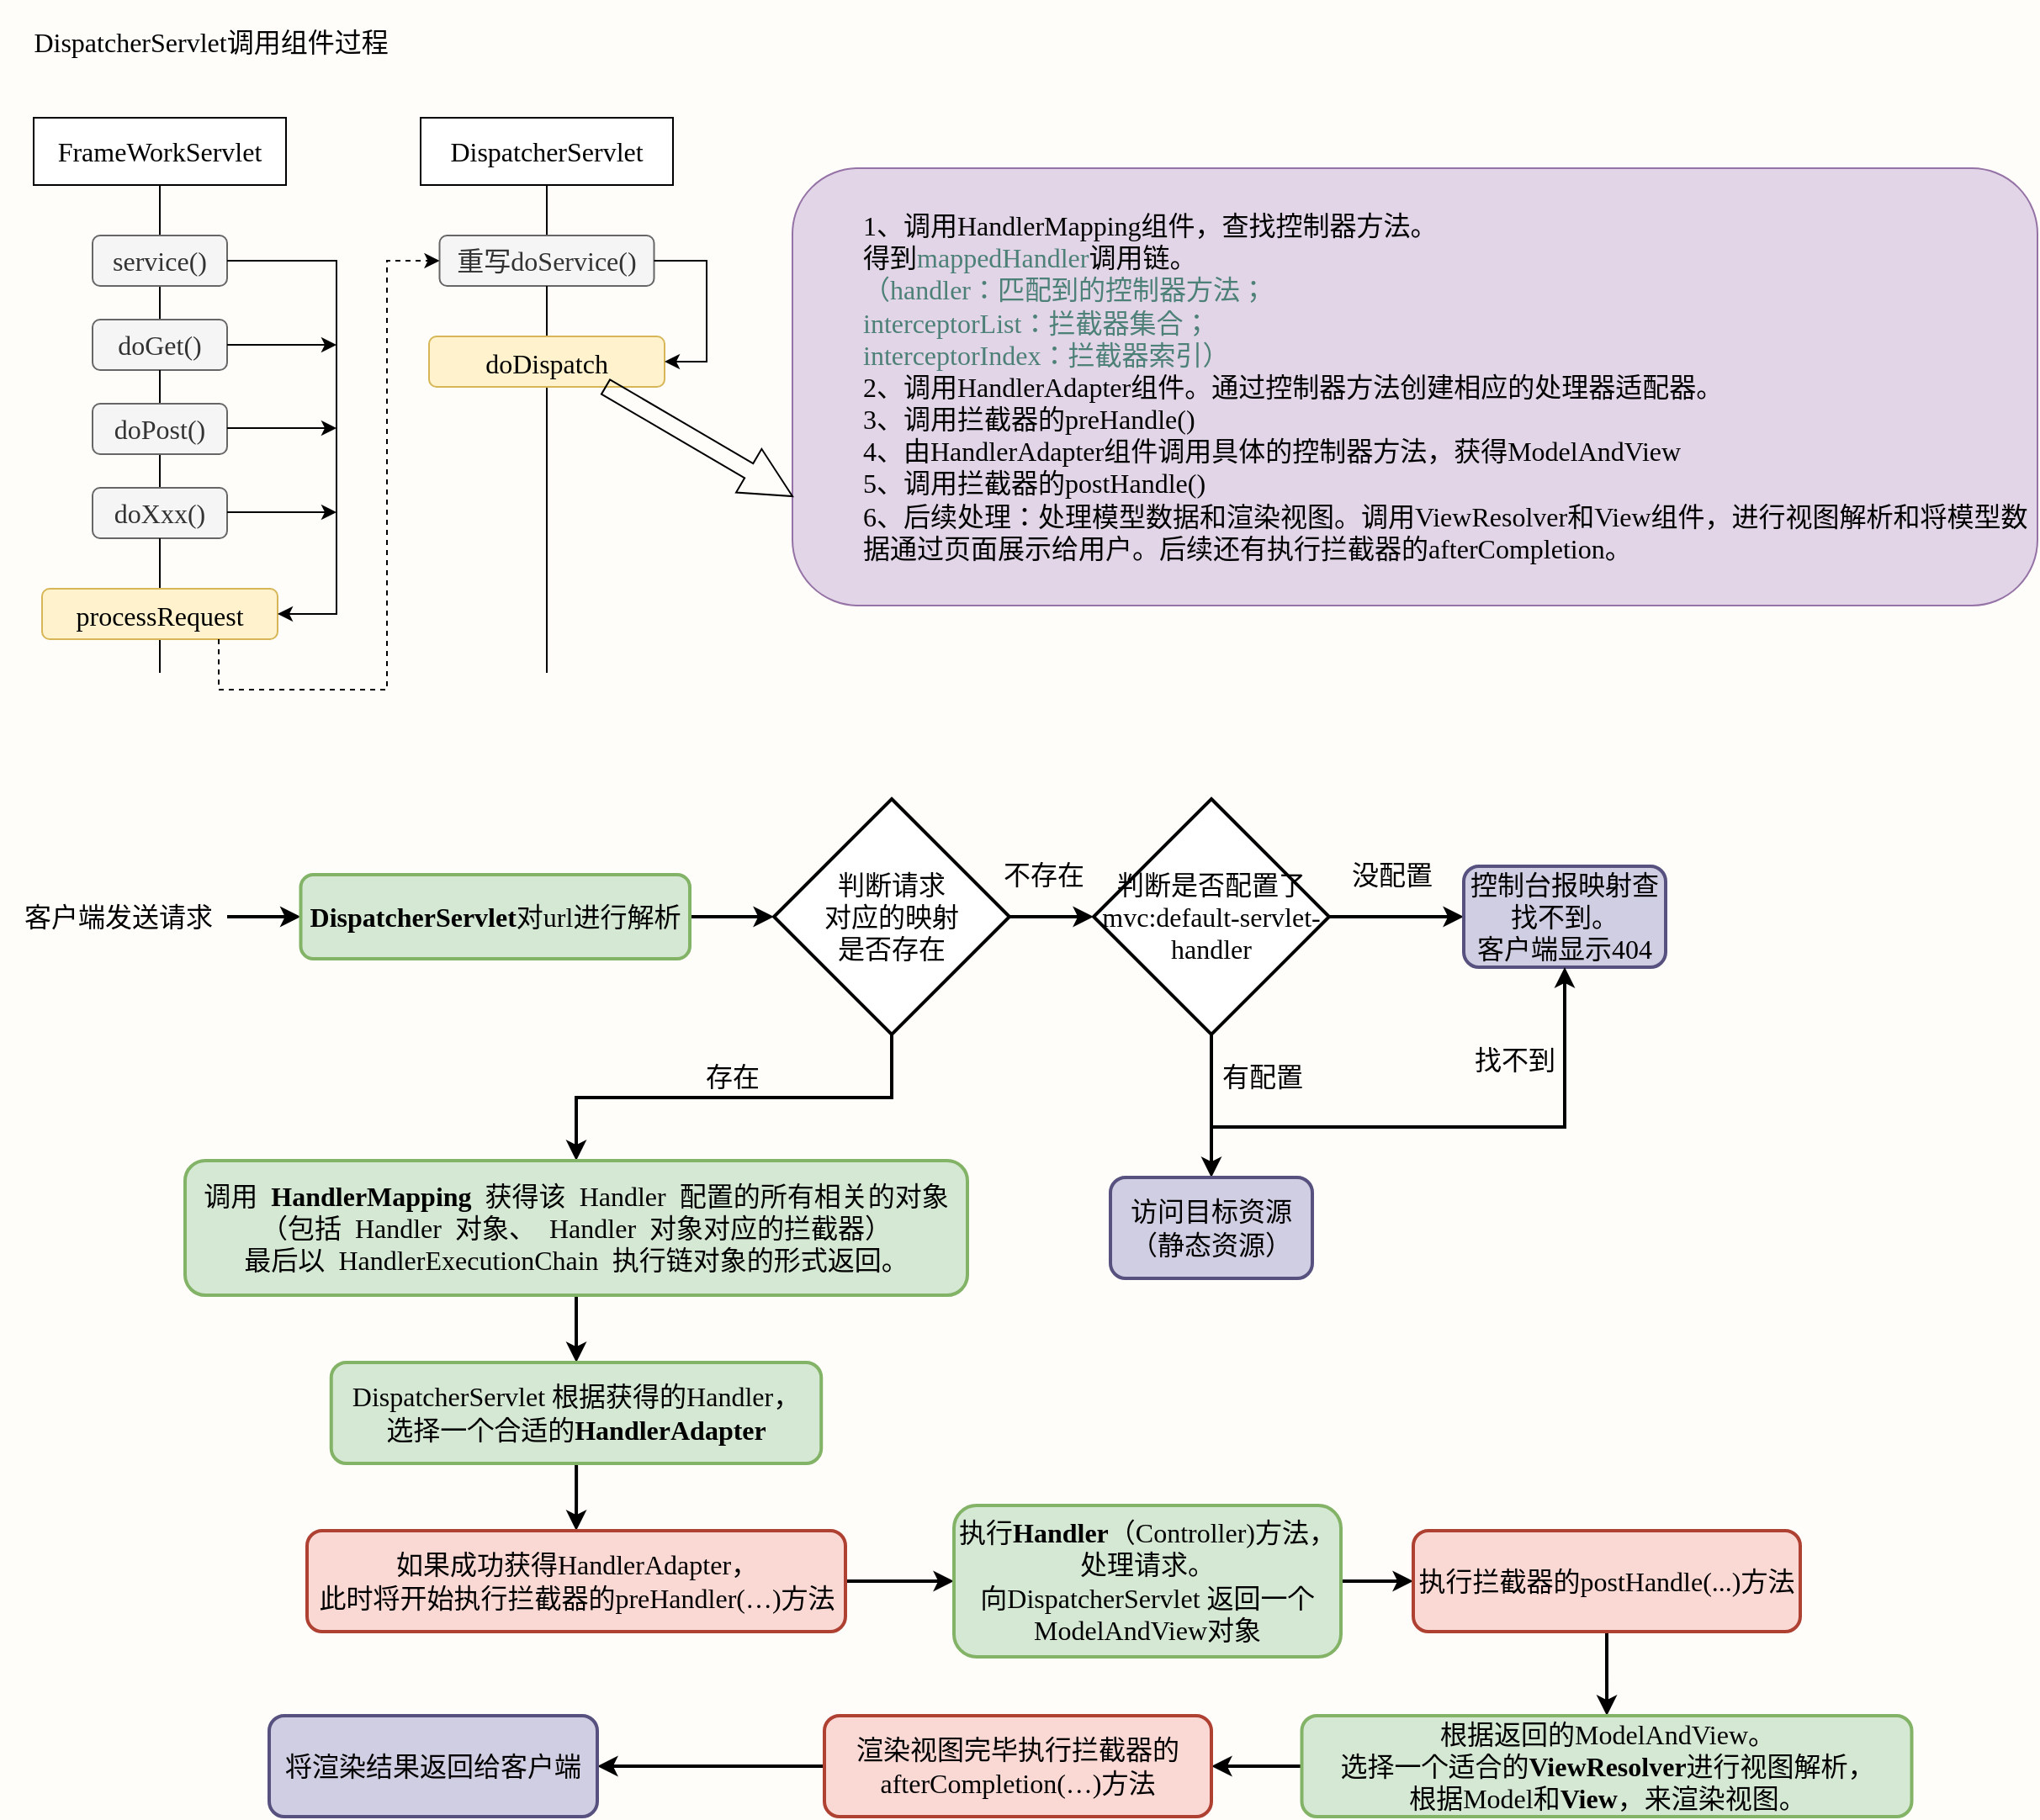 <mxfile version="15.6.8" type="github">
  <diagram id="KfAR4TID4Bc1_DBofIgW" name="第 1 页">
    <mxGraphModel dx="1422" dy="761" grid="1" gridSize="10" guides="1" tooltips="1" connect="1" arrows="1" fold="1" page="1" pageScale="1" pageWidth="827" pageHeight="1169" background="#FFFDFA" math="0" shadow="0">
      <root>
        <mxCell id="0" />
        <mxCell id="1" parent="0" />
        <mxCell id="44p9dVUpJdmk08ztDr2i-1" value="&lt;p&gt;&lt;font face=&quot;Comic Sans MS&quot; style=&quot;font-size: 16px&quot;&gt;DispatcherServlet调用组件过程&lt;/font&gt;&lt;/p&gt;" style="text;html=1;align=center;verticalAlign=middle;resizable=0;points=[];autosize=1;strokeColor=none;fillColor=none;" vertex="1" parent="1">
          <mxGeometry x="30" y="40" width="250" height="50" as="geometry" />
        </mxCell>
        <mxCell id="44p9dVUpJdmk08ztDr2i-2" value="FrameWorkServlet" style="rounded=0;whiteSpace=wrap;html=1;fontFamily=Comic Sans MS;fontSize=16;" vertex="1" parent="1">
          <mxGeometry x="50" y="110" width="150" height="40" as="geometry" />
        </mxCell>
        <mxCell id="44p9dVUpJdmk08ztDr2i-3" value="DispatcherServlet" style="rounded=0;whiteSpace=wrap;html=1;fontFamily=Comic Sans MS;fontSize=16;" vertex="1" parent="1">
          <mxGeometry x="280" y="110" width="150" height="40" as="geometry" />
        </mxCell>
        <mxCell id="44p9dVUpJdmk08ztDr2i-4" value="" style="endArrow=none;html=1;rounded=0;fontFamily=Comic Sans MS;fontSize=16;entryX=0.5;entryY=1;entryDx=0;entryDy=0;startArrow=none;" edge="1" parent="1" source="44p9dVUpJdmk08ztDr2i-7" target="44p9dVUpJdmk08ztDr2i-2">
          <mxGeometry width="50" height="50" relative="1" as="geometry">
            <mxPoint x="125" y="360" as="sourcePoint" />
            <mxPoint x="440" y="340" as="targetPoint" />
          </mxGeometry>
        </mxCell>
        <mxCell id="44p9dVUpJdmk08ztDr2i-6" value="service()" style="rounded=1;whiteSpace=wrap;html=1;fontFamily=Comic Sans MS;fontSize=16;fillColor=#f5f5f5;fontColor=#333333;strokeColor=#666666;" vertex="1" parent="1">
          <mxGeometry x="85" y="180" width="80" height="30" as="geometry" />
        </mxCell>
        <mxCell id="44p9dVUpJdmk08ztDr2i-7" value="doGet()" style="rounded=1;whiteSpace=wrap;html=1;fontFamily=Comic Sans MS;fontSize=16;fillColor=#f5f5f5;fontColor=#333333;strokeColor=#666666;" vertex="1" parent="1">
          <mxGeometry x="85" y="230" width="80" height="30" as="geometry" />
        </mxCell>
        <mxCell id="44p9dVUpJdmk08ztDr2i-8" value="" style="endArrow=none;html=1;rounded=0;fontFamily=Comic Sans MS;fontSize=16;entryX=0.5;entryY=1;entryDx=0;entryDy=0;startArrow=none;" edge="1" parent="1" source="44p9dVUpJdmk08ztDr2i-10" target="44p9dVUpJdmk08ztDr2i-7">
          <mxGeometry width="50" height="50" relative="1" as="geometry">
            <mxPoint x="125" y="440" as="sourcePoint" />
            <mxPoint x="125" y="150" as="targetPoint" />
          </mxGeometry>
        </mxCell>
        <mxCell id="44p9dVUpJdmk08ztDr2i-9" value="doPost()" style="rounded=1;whiteSpace=wrap;html=1;fontFamily=Comic Sans MS;fontSize=16;fillColor=#f5f5f5;fontColor=#333333;strokeColor=#666666;" vertex="1" parent="1">
          <mxGeometry x="85" y="280" width="80" height="30" as="geometry" />
        </mxCell>
        <mxCell id="44p9dVUpJdmk08ztDr2i-10" value="doXxx()" style="rounded=1;whiteSpace=wrap;html=1;fontFamily=Comic Sans MS;fontSize=16;fillColor=#f5f5f5;fontColor=#333333;strokeColor=#666666;" vertex="1" parent="1">
          <mxGeometry x="85" y="330" width="80" height="30" as="geometry" />
        </mxCell>
        <mxCell id="44p9dVUpJdmk08ztDr2i-11" value="" style="endArrow=none;html=1;rounded=0;fontFamily=Comic Sans MS;fontSize=16;entryX=0.5;entryY=1;entryDx=0;entryDy=0;" edge="1" parent="1" target="44p9dVUpJdmk08ztDr2i-10">
          <mxGeometry width="50" height="50" relative="1" as="geometry">
            <mxPoint x="125" y="440" as="sourcePoint" />
            <mxPoint x="125" y="270" as="targetPoint" />
          </mxGeometry>
        </mxCell>
        <mxCell id="44p9dVUpJdmk08ztDr2i-12" value="processRequest" style="text;whiteSpace=wrap;html=1;fontSize=16;fontFamily=Comic Sans MS;fillColor=#fff2cc;strokeColor=#d6b656;rounded=1;align=center;" vertex="1" parent="1">
          <mxGeometry x="55" y="390" width="140" height="30" as="geometry" />
        </mxCell>
        <mxCell id="44p9dVUpJdmk08ztDr2i-14" value="" style="endArrow=classic;html=1;rounded=0;fontFamily=Comic Sans MS;fontSize=16;exitX=1;exitY=0.5;exitDx=0;exitDy=0;entryX=1;entryY=0.5;entryDx=0;entryDy=0;" edge="1" parent="1" source="44p9dVUpJdmk08ztDr2i-6" target="44p9dVUpJdmk08ztDr2i-12">
          <mxGeometry width="50" height="50" relative="1" as="geometry">
            <mxPoint x="390" y="290" as="sourcePoint" />
            <mxPoint x="440" y="240" as="targetPoint" />
            <Array as="points">
              <mxPoint x="230" y="195" />
              <mxPoint x="230" y="405" />
            </Array>
          </mxGeometry>
        </mxCell>
        <mxCell id="44p9dVUpJdmk08ztDr2i-15" value="" style="endArrow=classic;html=1;rounded=0;fontFamily=Comic Sans MS;fontSize=16;exitX=1;exitY=0.5;exitDx=0;exitDy=0;" edge="1" parent="1" source="44p9dVUpJdmk08ztDr2i-7">
          <mxGeometry width="50" height="50" relative="1" as="geometry">
            <mxPoint x="390" y="290" as="sourcePoint" />
            <mxPoint x="230" y="245" as="targetPoint" />
          </mxGeometry>
        </mxCell>
        <mxCell id="44p9dVUpJdmk08ztDr2i-16" value="" style="endArrow=classic;html=1;rounded=0;fontFamily=Comic Sans MS;fontSize=16;exitX=1;exitY=0.5;exitDx=0;exitDy=0;" edge="1" parent="1">
          <mxGeometry width="50" height="50" relative="1" as="geometry">
            <mxPoint x="165" y="294.5" as="sourcePoint" />
            <mxPoint x="230" y="294.5" as="targetPoint" />
          </mxGeometry>
        </mxCell>
        <mxCell id="44p9dVUpJdmk08ztDr2i-17" value="" style="endArrow=classic;html=1;rounded=0;fontFamily=Comic Sans MS;fontSize=16;exitX=1;exitY=0.5;exitDx=0;exitDy=0;" edge="1" parent="1">
          <mxGeometry width="50" height="50" relative="1" as="geometry">
            <mxPoint x="165" y="344.5" as="sourcePoint" />
            <mxPoint x="230" y="344.5" as="targetPoint" />
          </mxGeometry>
        </mxCell>
        <mxCell id="44p9dVUpJdmk08ztDr2i-18" value="" style="endArrow=none;html=1;rounded=0;fontFamily=Comic Sans MS;fontSize=16;entryX=0.5;entryY=1;entryDx=0;entryDy=0;startArrow=none;" edge="1" parent="1" source="44p9dVUpJdmk08ztDr2i-19" target="44p9dVUpJdmk08ztDr2i-3">
          <mxGeometry width="50" height="50" relative="1" as="geometry">
            <mxPoint x="355" y="440" as="sourcePoint" />
            <mxPoint x="440" y="240" as="targetPoint" />
          </mxGeometry>
        </mxCell>
        <mxCell id="44p9dVUpJdmk08ztDr2i-19" value="重写doService()" style="rounded=1;whiteSpace=wrap;html=1;fontFamily=Comic Sans MS;fontSize=16;fillColor=#f5f5f5;fontColor=#333333;strokeColor=#666666;" vertex="1" parent="1">
          <mxGeometry x="291.25" y="180" width="127.5" height="30" as="geometry" />
        </mxCell>
        <mxCell id="44p9dVUpJdmk08ztDr2i-21" value="" style="endArrow=none;html=1;rounded=0;fontFamily=Comic Sans MS;fontSize=16;entryX=0.5;entryY=1;entryDx=0;entryDy=0;" edge="1" parent="1" target="44p9dVUpJdmk08ztDr2i-19">
          <mxGeometry width="50" height="50" relative="1" as="geometry">
            <mxPoint x="355" y="440" as="sourcePoint" />
            <mxPoint x="355" y="150" as="targetPoint" />
          </mxGeometry>
        </mxCell>
        <mxCell id="44p9dVUpJdmk08ztDr2i-22" value="" style="endArrow=classic;html=1;rounded=0;fontFamily=Comic Sans MS;fontSize=16;exitX=0.75;exitY=1;exitDx=0;exitDy=0;entryX=0;entryY=0.5;entryDx=0;entryDy=0;dashed=1;" edge="1" parent="1" source="44p9dVUpJdmk08ztDr2i-12" target="44p9dVUpJdmk08ztDr2i-19">
          <mxGeometry width="50" height="50" relative="1" as="geometry">
            <mxPoint x="440" y="330" as="sourcePoint" />
            <mxPoint x="490" y="280" as="targetPoint" />
            <Array as="points">
              <mxPoint x="160" y="450" />
              <mxPoint x="260" y="450" />
              <mxPoint x="260" y="195" />
            </Array>
          </mxGeometry>
        </mxCell>
        <mxCell id="44p9dVUpJdmk08ztDr2i-23" value="doDispatch" style="text;whiteSpace=wrap;html=1;fontSize=16;fontFamily=Comic Sans MS;fillColor=#fff2cc;strokeColor=#d6b656;rounded=1;align=center;" vertex="1" parent="1">
          <mxGeometry x="285" y="240" width="140" height="30" as="geometry" />
        </mxCell>
        <mxCell id="44p9dVUpJdmk08ztDr2i-25" value="" style="endArrow=classic;html=1;rounded=0;fontFamily=Comic Sans MS;fontSize=16;exitX=1;exitY=0.5;exitDx=0;exitDy=0;entryX=1;entryY=0.5;entryDx=0;entryDy=0;" edge="1" parent="1" source="44p9dVUpJdmk08ztDr2i-19" target="44p9dVUpJdmk08ztDr2i-23">
          <mxGeometry width="50" height="50" relative="1" as="geometry">
            <mxPoint x="390" y="280" as="sourcePoint" />
            <mxPoint x="440" y="230" as="targetPoint" />
            <Array as="points">
              <mxPoint x="450" y="195" />
              <mxPoint x="450" y="255" />
            </Array>
          </mxGeometry>
        </mxCell>
        <mxCell id="44p9dVUpJdmk08ztDr2i-29" value="&lt;blockquote style=&quot;margin: 0 0 0 40px ; border: none ; padding: 0px&quot;&gt;&lt;div&gt;&lt;span&gt;&lt;font face=&quot;Times New Roman&quot;&gt;1、调用HandlerMapping组件，查找控制器方法。&lt;/font&gt;&lt;/span&gt;&lt;/div&gt;&lt;div&gt;&lt;font face=&quot;Times New Roman&quot;&gt;&lt;span&gt;得到&lt;/span&gt;&lt;font color=&quot;#4d8077&quot;&gt;mappedHandler&lt;/font&gt;&lt;span&gt;调用链。&lt;/span&gt;&lt;/font&gt;&lt;/div&gt;&lt;font face=&quot;Times New Roman&quot;&gt;&lt;font color=&quot;#4d8077&quot;&gt;&lt;div&gt;&lt;span&gt;（&lt;/span&gt;&lt;span&gt;handler：匹配到的控制器方法；&lt;/span&gt;&lt;/div&gt;&lt;/font&gt;&lt;font color=&quot;#4d8077&quot;&gt;&lt;div&gt;&lt;span&gt;interceptorList：拦截器集合；&lt;/span&gt;&lt;/div&gt;&lt;/font&gt;&lt;font color=&quot;#4d8077&quot;&gt;&lt;div&gt;&lt;span&gt;interceptorIndex：拦截器索引）&lt;/span&gt;&lt;/div&gt;&lt;/font&gt;2、调用HandlerAdapter组件。通过控制器方法创建相应的处理器适配器。&lt;br&gt;3、调用拦截器的preHandle()&lt;br&gt;4、由HandlerAdapter组件调用具体的控制器方法，获得ModelAndView&lt;br&gt;5、调用拦截器的postHandle()&lt;br&gt;6、后续处理：处理模型数据和渲染视图。调用ViewResolver和View组件，进行视图解析和将模型数据通过页面展示给用户。后续还有执行拦截器的afterCompletion。&lt;/font&gt;&lt;/blockquote&gt;" style="rounded=1;whiteSpace=wrap;html=1;fontFamily=Comic Sans MS;fontSize=16;align=left;fillColor=#e1d5e7;strokeColor=#9673a6;" vertex="1" parent="1">
          <mxGeometry x="501" y="140" width="740" height="260" as="geometry" />
        </mxCell>
        <mxCell id="44p9dVUpJdmk08ztDr2i-30" value="" style="shape=arrow;endArrow=classic;html=1;rounded=0;fontFamily=Times New Roman;fontSize=16;fontColor=#000000;exitX=0.75;exitY=1;exitDx=0;exitDy=0;entryX=0;entryY=0.75;entryDx=0;entryDy=0;" edge="1" parent="1" source="44p9dVUpJdmk08ztDr2i-23" target="44p9dVUpJdmk08ztDr2i-29">
          <mxGeometry width="50" height="50" relative="1" as="geometry">
            <mxPoint x="420" y="390" as="sourcePoint" />
            <mxPoint x="470" y="340" as="targetPoint" />
            <Array as="points">
              <mxPoint x="390" y="335" />
            </Array>
          </mxGeometry>
        </mxCell>
        <mxCell id="44p9dVUpJdmk08ztDr2i-34" value="" style="edgeStyle=orthogonalEdgeStyle;rounded=0;orthogonalLoop=1;jettySize=auto;html=1;fontFamily=Times New Roman;fontSize=16;fontColor=#000000;startArrow=none;startFill=0;endArrow=classic;endFill=1;strokeWidth=2;" edge="1" parent="1" source="44p9dVUpJdmk08ztDr2i-32" target="44p9dVUpJdmk08ztDr2i-33">
          <mxGeometry relative="1" as="geometry" />
        </mxCell>
        <mxCell id="44p9dVUpJdmk08ztDr2i-32" value="客户端发送请求" style="text;html=1;align=center;verticalAlign=middle;resizable=0;points=[];autosize=1;strokeColor=none;fillColor=none;fontSize=16;fontFamily=Times New Roman;fontColor=#000000;" vertex="1" parent="1">
          <mxGeometry x="35" y="575" width="130" height="20" as="geometry" />
        </mxCell>
        <mxCell id="44p9dVUpJdmk08ztDr2i-36" style="edgeStyle=orthogonalEdgeStyle;rounded=0;orthogonalLoop=1;jettySize=auto;html=1;exitX=1;exitY=0.5;exitDx=0;exitDy=0;fontFamily=Times New Roman;fontSize=16;fontColor=#000000;startArrow=none;startFill=0;endArrow=classic;endFill=1;strokeWidth=2;" edge="1" parent="1" source="44p9dVUpJdmk08ztDr2i-33">
          <mxGeometry relative="1" as="geometry">
            <mxPoint x="440" y="585" as="targetPoint" />
          </mxGeometry>
        </mxCell>
        <mxCell id="44p9dVUpJdmk08ztDr2i-38" value="" style="edgeStyle=orthogonalEdgeStyle;rounded=0;orthogonalLoop=1;jettySize=auto;html=1;fontFamily=Times New Roman;fontSize=16;fontColor=#000000;startArrow=none;startFill=0;endArrow=classic;endFill=1;strokeWidth=2;" edge="1" parent="1" source="44p9dVUpJdmk08ztDr2i-33" target="44p9dVUpJdmk08ztDr2i-37">
          <mxGeometry relative="1" as="geometry" />
        </mxCell>
        <mxCell id="44p9dVUpJdmk08ztDr2i-33" value="&lt;b&gt;DispatcherServlet&lt;/b&gt;对url进行解析" style="whiteSpace=wrap;html=1;rounded=1;fontFamily=Times New Roman;fontSize=16;align=center;strokeWidth=2;fillColor=#d5e8d4;strokeColor=#82b366;" vertex="1" parent="1">
          <mxGeometry x="208.75" y="560" width="231.25" height="50" as="geometry" />
        </mxCell>
        <mxCell id="44p9dVUpJdmk08ztDr2i-41" value="" style="edgeStyle=orthogonalEdgeStyle;rounded=0;orthogonalLoop=1;jettySize=auto;html=1;fontFamily=Times New Roman;fontSize=16;fontColor=#000000;startArrow=none;startFill=0;endArrow=classic;endFill=1;strokeWidth=2;" edge="1" parent="1" source="44p9dVUpJdmk08ztDr2i-37" target="44p9dVUpJdmk08ztDr2i-40">
          <mxGeometry relative="1" as="geometry" />
        </mxCell>
        <mxCell id="44p9dVUpJdmk08ztDr2i-53" value="" style="edgeStyle=orthogonalEdgeStyle;rounded=0;orthogonalLoop=1;jettySize=auto;html=1;fontFamily=Times New Roman;fontSize=16;fontColor=#000000;startArrow=none;startFill=0;endArrow=classic;endFill=1;strokeWidth=2;" edge="1" parent="1" source="44p9dVUpJdmk08ztDr2i-37" target="44p9dVUpJdmk08ztDr2i-52">
          <mxGeometry relative="1" as="geometry" />
        </mxCell>
        <mxCell id="44p9dVUpJdmk08ztDr2i-37" value="&lt;span&gt;判断请求&lt;br&gt;对应的映射&lt;br&gt;是否存在&lt;/span&gt;" style="strokeWidth=2;html=1;shape=mxgraph.flowchart.decision;whiteSpace=wrap;rounded=1;fontFamily=Times New Roman;fontSize=16;fontColor=#000000;align=center;" vertex="1" parent="1">
          <mxGeometry x="490" y="515" width="140" height="140" as="geometry" />
        </mxCell>
        <mxCell id="44p9dVUpJdmk08ztDr2i-44" value="" style="edgeStyle=orthogonalEdgeStyle;rounded=0;orthogonalLoop=1;jettySize=auto;html=1;fontFamily=Times New Roman;fontSize=16;fontColor=#000000;startArrow=none;startFill=0;endArrow=classic;endFill=1;strokeWidth=2;" edge="1" parent="1" source="44p9dVUpJdmk08ztDr2i-40" target="44p9dVUpJdmk08ztDr2i-43">
          <mxGeometry relative="1" as="geometry" />
        </mxCell>
        <mxCell id="44p9dVUpJdmk08ztDr2i-47" value="" style="edgeStyle=orthogonalEdgeStyle;rounded=0;orthogonalLoop=1;jettySize=auto;html=1;fontFamily=Times New Roman;fontSize=16;fontColor=#000000;startArrow=none;startFill=0;endArrow=classic;endFill=1;strokeWidth=2;" edge="1" parent="1" source="44p9dVUpJdmk08ztDr2i-40" target="44p9dVUpJdmk08ztDr2i-46">
          <mxGeometry relative="1" as="geometry" />
        </mxCell>
        <mxCell id="44p9dVUpJdmk08ztDr2i-40" value="&lt;span&gt;判断是否配置了&lt;br&gt;&lt;/span&gt;mvc:default-servlet-handler" style="strokeWidth=2;html=1;shape=mxgraph.flowchart.decision;whiteSpace=wrap;rounded=1;fontFamily=Times New Roman;fontSize=16;fontColor=#000000;align=center;" vertex="1" parent="1">
          <mxGeometry x="680" y="515" width="140" height="140" as="geometry" />
        </mxCell>
        <mxCell id="44p9dVUpJdmk08ztDr2i-42" value="不存在" style="text;html=1;align=center;verticalAlign=middle;resizable=0;points=[];autosize=1;strokeColor=none;fillColor=none;fontSize=16;fontFamily=Times New Roman;fontColor=#000000;" vertex="1" parent="1">
          <mxGeometry x="620" y="550" width="60" height="20" as="geometry" />
        </mxCell>
        <mxCell id="44p9dVUpJdmk08ztDr2i-43" value="控制台报映射查找不到。&lt;br&gt;客户端显示404" style="whiteSpace=wrap;html=1;rounded=1;fontFamily=Times New Roman;fontSize=16;strokeWidth=2;fillColor=#d0cee2;strokeColor=#56517e;" vertex="1" parent="1">
          <mxGeometry x="900" y="555" width="120" height="60" as="geometry" />
        </mxCell>
        <mxCell id="44p9dVUpJdmk08ztDr2i-45" value="没配置" style="text;html=1;align=center;verticalAlign=middle;resizable=0;points=[];autosize=1;strokeColor=none;fillColor=none;fontSize=16;fontFamily=Times New Roman;fontColor=#000000;" vertex="1" parent="1">
          <mxGeometry x="827" y="550" width="60" height="20" as="geometry" />
        </mxCell>
        <mxCell id="44p9dVUpJdmk08ztDr2i-46" value="访问目标资源（静态资源）" style="whiteSpace=wrap;html=1;rounded=1;fontFamily=Times New Roman;fontSize=16;strokeWidth=2;fillColor=#d0cee2;strokeColor=#56517e;" vertex="1" parent="1">
          <mxGeometry x="690" y="740" width="120" height="60" as="geometry" />
        </mxCell>
        <mxCell id="44p9dVUpJdmk08ztDr2i-48" value="有配置" style="text;html=1;align=center;verticalAlign=middle;resizable=0;points=[];autosize=1;strokeColor=none;fillColor=none;fontSize=16;fontFamily=Times New Roman;fontColor=#000000;" vertex="1" parent="1">
          <mxGeometry x="750" y="670" width="60" height="20" as="geometry" />
        </mxCell>
        <mxCell id="44p9dVUpJdmk08ztDr2i-49" value="" style="endArrow=classic;html=1;rounded=0;fontFamily=Times New Roman;fontSize=16;fontColor=#000000;strokeWidth=2;entryX=0.5;entryY=1;entryDx=0;entryDy=0;" edge="1" parent="1" target="44p9dVUpJdmk08ztDr2i-43">
          <mxGeometry width="50" height="50" relative="1" as="geometry">
            <mxPoint x="750" y="710" as="sourcePoint" />
            <mxPoint x="670" y="670" as="targetPoint" />
            <Array as="points">
              <mxPoint x="960" y="710" />
            </Array>
          </mxGeometry>
        </mxCell>
        <mxCell id="44p9dVUpJdmk08ztDr2i-50" value="找不到" style="text;html=1;align=center;verticalAlign=middle;resizable=0;points=[];autosize=1;strokeColor=none;fillColor=none;fontSize=16;fontFamily=Times New Roman;fontColor=#000000;" vertex="1" parent="1">
          <mxGeometry x="900" y="660" width="60" height="20" as="geometry" />
        </mxCell>
        <mxCell id="44p9dVUpJdmk08ztDr2i-56" value="" style="edgeStyle=orthogonalEdgeStyle;rounded=0;orthogonalLoop=1;jettySize=auto;html=1;fontFamily=Times New Roman;fontSize=16;fontColor=#000000;startArrow=none;startFill=0;endArrow=classic;endFill=1;strokeWidth=2;" edge="1" parent="1" source="44p9dVUpJdmk08ztDr2i-52" target="44p9dVUpJdmk08ztDr2i-55">
          <mxGeometry relative="1" as="geometry" />
        </mxCell>
        <mxCell id="44p9dVUpJdmk08ztDr2i-52" value="&lt;span class=&quot;&quot; style=&quot;box-sizing: border-box ; word-break: break-word ; text-align: left&quot;&gt;调用&lt;/span&gt;&lt;span style=&quot;padding-right: 0.125em ; padding-left: 0.125em&quot;&gt;&lt;i style=&quot;box-sizing: border-box ; text-align: left ; padding: 0px 0.125em&quot;&gt;&lt;/i&gt;&lt;/span&gt;&lt;span class=&quot;&quot; style=&quot;box-sizing: border-box ; word-break: break-word ; text-align: left&quot;&gt;&lt;b&gt;HandlerMapping&lt;/b&gt;&lt;/span&gt;&lt;span style=&quot;padding-right: 0.125em ; padding-left: 0.125em&quot;&gt;&lt;i style=&quot;box-sizing: border-box ; text-align: left ; padding: 0px 0.125em&quot;&gt;&lt;/i&gt;&lt;/span&gt;&lt;span class=&quot;&quot; style=&quot;box-sizing: border-box ; word-break: break-word ; text-align: left&quot;&gt;获得该&lt;/span&gt;&lt;span style=&quot;padding-right: 0.125em ; padding-left: 0.125em&quot;&gt;&lt;i style=&quot;box-sizing: border-box ; text-align: left ; padding: 0px 0.125em&quot;&gt;&lt;/i&gt;&lt;/span&gt;&lt;span class=&quot;&quot; style=&quot;box-sizing: border-box ; word-break: break-word ; text-align: left&quot;&gt;Handler&lt;/span&gt;&lt;span style=&quot;padding-right: 0.125em ; padding-left: 0.125em&quot;&gt;&lt;i style=&quot;box-sizing: border-box ; text-align: left ; padding: 0px 0.125em&quot;&gt;&lt;/i&gt;&lt;/span&gt;&lt;span class=&quot;&quot; style=&quot;box-sizing: border-box ; word-break: break-word ; text-align: left&quot;&gt;配置的所有相关的对象&lt;br&gt;（包括&lt;/span&gt;&lt;span style=&quot;padding-right: 0.125em ; padding-left: 0.125em&quot;&gt;&lt;i style=&quot;box-sizing: border-box ; text-align: left ; padding: 0px 0.125em&quot;&gt;&lt;/i&gt;&lt;/span&gt;&lt;span class=&quot;&quot; style=&quot;box-sizing: border-box ; word-break: break-word ; text-align: left&quot;&gt;Handler&lt;/span&gt;&lt;span style=&quot;padding-right: 0.125em ; padding-left: 0.125em&quot;&gt;&lt;i style=&quot;box-sizing: border-box ; text-align: left ; padding: 0px 0.125em&quot;&gt;&lt;/i&gt;&lt;/span&gt;&lt;span class=&quot;&quot; style=&quot;box-sizing: border-box ; word-break: break-word ; text-align: left&quot;&gt;对象、&lt;/span&gt;&lt;span style=&quot;padding-right: 0.125em ; padding-left: 0.125em&quot;&gt;&lt;i style=&quot;box-sizing: border-box ; text-align: left ; padding: 0px 0.125em&quot;&gt;&lt;/i&gt;&lt;/span&gt;&lt;span class=&quot;&quot; style=&quot;box-sizing: border-box ; word-break: break-word ; text-align: left&quot;&gt;Handler&lt;/span&gt;&lt;span style=&quot;padding-right: 0.125em ; padding-left: 0.125em&quot;&gt;&lt;i style=&quot;box-sizing: border-box ; text-align: left ; padding: 0px 0.125em&quot;&gt;&lt;/i&gt;&lt;/span&gt;&lt;span class=&quot;&quot; style=&quot;box-sizing: border-box ; word-break: break-word ; text-align: left&quot;&gt;对象对应的拦截器）&lt;br&gt;最后以&lt;/span&gt;&lt;span style=&quot;padding-right: 0.125em ; padding-left: 0.125em&quot;&gt;&lt;i style=&quot;box-sizing: border-box ; text-align: left ; padding: 0px 0.125em&quot;&gt;&lt;/i&gt;&lt;/span&gt;&lt;span class=&quot;&quot; style=&quot;box-sizing: border-box ; word-break: break-word ; text-align: left&quot;&gt;HandlerExecutionChain&lt;/span&gt;&lt;span style=&quot;padding-right: 0.125em ; padding-left: 0.125em&quot;&gt;&lt;i style=&quot;box-sizing: border-box ; text-align: left ; padding: 0px 0.125em&quot;&gt;&lt;/i&gt;&lt;/span&gt;&lt;span class=&quot;&quot; style=&quot;box-sizing: border-box ; word-break: break-word ; text-align: left&quot;&gt;执行链对象的形式返回。&lt;/span&gt;" style="whiteSpace=wrap;html=1;rounded=1;fontFamily=Times New Roman;fontSize=16;strokeWidth=2;fillColor=#d5e8d4;strokeColor=#82b366;" vertex="1" parent="1">
          <mxGeometry x="140" y="730" width="465" height="80" as="geometry" />
        </mxCell>
        <mxCell id="44p9dVUpJdmk08ztDr2i-54" value="存在" style="text;html=1;align=center;verticalAlign=middle;resizable=0;points=[];autosize=1;strokeColor=none;fillColor=none;fontSize=16;fontFamily=Times New Roman;fontColor=#000000;" vertex="1" parent="1">
          <mxGeometry x="440" y="670" width="50" height="20" as="geometry" />
        </mxCell>
        <mxCell id="44p9dVUpJdmk08ztDr2i-58" value="" style="edgeStyle=orthogonalEdgeStyle;rounded=0;orthogonalLoop=1;jettySize=auto;html=1;fontFamily=Times New Roman;fontSize=16;fontColor=#000000;startArrow=none;startFill=0;endArrow=classic;endFill=1;strokeWidth=2;" edge="1" parent="1" source="44p9dVUpJdmk08ztDr2i-55" target="44p9dVUpJdmk08ztDr2i-57">
          <mxGeometry relative="1" as="geometry" />
        </mxCell>
        <mxCell id="44p9dVUpJdmk08ztDr2i-55" value="DispatcherServlet 根据获得的Handler，&lt;br&gt;选择一个合适的&lt;b&gt;HandlerAdapter&lt;/b&gt;" style="rounded=1;whiteSpace=wrap;html=1;fontFamily=Times New Roman;fontSize=16;strokeWidth=2;align=center;fillColor=#d5e8d4;strokeColor=#82b366;" vertex="1" parent="1">
          <mxGeometry x="226.87" y="850" width="291.25" height="60" as="geometry" />
        </mxCell>
        <mxCell id="44p9dVUpJdmk08ztDr2i-60" value="" style="edgeStyle=orthogonalEdgeStyle;rounded=0;orthogonalLoop=1;jettySize=auto;html=1;fontFamily=Times New Roman;fontSize=16;fontColor=#000000;startArrow=none;startFill=0;endArrow=classic;endFill=1;strokeWidth=2;" edge="1" parent="1" source="44p9dVUpJdmk08ztDr2i-57" target="44p9dVUpJdmk08ztDr2i-59">
          <mxGeometry relative="1" as="geometry" />
        </mxCell>
        <mxCell id="44p9dVUpJdmk08ztDr2i-57" value="如果成功获得HandlerAdapter，&lt;br&gt;此时将开始执行拦截器的preHandler(…)方法" style="rounded=1;whiteSpace=wrap;html=1;fontFamily=Times New Roman;fontSize=16;strokeWidth=2;align=center;fillColor=#fad9d5;strokeColor=#ae4132;" vertex="1" parent="1">
          <mxGeometry x="212.5" y="950" width="320" height="60" as="geometry" />
        </mxCell>
        <mxCell id="44p9dVUpJdmk08ztDr2i-62" value="" style="edgeStyle=orthogonalEdgeStyle;rounded=0;orthogonalLoop=1;jettySize=auto;html=1;fontFamily=Times New Roman;fontSize=16;fontColor=#000000;startArrow=none;startFill=0;endArrow=classic;endFill=1;strokeWidth=2;" edge="1" parent="1" source="44p9dVUpJdmk08ztDr2i-59" target="44p9dVUpJdmk08ztDr2i-61">
          <mxGeometry relative="1" as="geometry" />
        </mxCell>
        <mxCell id="44p9dVUpJdmk08ztDr2i-59" value="执行&lt;b&gt;Handler&lt;/b&gt;（Controller)方法，处理请求。&lt;br&gt;向DispatcherServlet 返回一个ModelAndView对象" style="rounded=1;whiteSpace=wrap;html=1;fontFamily=Times New Roman;fontSize=16;strokeWidth=2;align=center;strokeColor=#82b366;fillColor=#d5e8d4;" vertex="1" parent="1">
          <mxGeometry x="597" y="935" width="230" height="90" as="geometry" />
        </mxCell>
        <mxCell id="44p9dVUpJdmk08ztDr2i-64" value="" style="edgeStyle=orthogonalEdgeStyle;rounded=0;orthogonalLoop=1;jettySize=auto;html=1;fontFamily=Times New Roman;fontSize=16;fontColor=#000000;startArrow=none;startFill=0;endArrow=classic;endFill=1;strokeWidth=2;" edge="1" parent="1" source="44p9dVUpJdmk08ztDr2i-61" target="44p9dVUpJdmk08ztDr2i-63">
          <mxGeometry relative="1" as="geometry" />
        </mxCell>
        <mxCell id="44p9dVUpJdmk08ztDr2i-61" value="执行拦截器的postHandle(...)方法" style="whiteSpace=wrap;html=1;rounded=1;fontFamily=Times New Roman;fontSize=16;fontColor=rgba(0, 0, 0, 1);strokeWidth=2;strokeColor=#ae4132;fillColor=#fad9d5;" vertex="1" parent="1">
          <mxGeometry x="870" y="950" width="230" height="60" as="geometry" />
        </mxCell>
        <mxCell id="44p9dVUpJdmk08ztDr2i-66" value="" style="edgeStyle=orthogonalEdgeStyle;rounded=0;orthogonalLoop=1;jettySize=auto;html=1;fontFamily=Times New Roman;fontSize=16;fontColor=#000000;startArrow=none;startFill=0;endArrow=classic;endFill=1;strokeWidth=2;" edge="1" parent="1" source="44p9dVUpJdmk08ztDr2i-63" target="44p9dVUpJdmk08ztDr2i-65">
          <mxGeometry relative="1" as="geometry" />
        </mxCell>
        <mxCell id="44p9dVUpJdmk08ztDr2i-63" value="根据返回的ModelAndView。&lt;br&gt;选择一个适合的&lt;b&gt;ViewResolver&lt;/b&gt;进行视图解析，&lt;br&gt;根据Model和&lt;b&gt;View&lt;/b&gt;，来渲染视图。" style="whiteSpace=wrap;html=1;rounded=1;fontFamily=Times New Roman;fontSize=16;strokeWidth=2;strokeColor=#82b366;fillColor=#d5e8d4;" vertex="1" parent="1">
          <mxGeometry x="803.75" y="1060" width="362.5" height="60" as="geometry" />
        </mxCell>
        <mxCell id="44p9dVUpJdmk08ztDr2i-68" value="" style="edgeStyle=orthogonalEdgeStyle;rounded=0;orthogonalLoop=1;jettySize=auto;html=1;fontFamily=Times New Roman;fontSize=16;fontColor=#000000;startArrow=none;startFill=0;endArrow=classic;endFill=1;strokeWidth=2;" edge="1" parent="1" source="44p9dVUpJdmk08ztDr2i-65" target="44p9dVUpJdmk08ztDr2i-67">
          <mxGeometry relative="1" as="geometry" />
        </mxCell>
        <mxCell id="44p9dVUpJdmk08ztDr2i-65" value="渲染视图完毕执行拦截器的afterCompletion(…)方法" style="whiteSpace=wrap;html=1;rounded=1;fontFamily=Times New Roman;fontSize=16;fontColor=rgba(0, 0, 0, 1);strokeWidth=2;strokeColor=#ae4132;fillColor=#fad9d5;" vertex="1" parent="1">
          <mxGeometry x="520" y="1060" width="230" height="60" as="geometry" />
        </mxCell>
        <mxCell id="44p9dVUpJdmk08ztDr2i-67" value="将渲染结果返回给客户端" style="whiteSpace=wrap;html=1;rounded=1;fontFamily=Times New Roman;fontSize=16;strokeWidth=2;fillColor=#d0cee2;strokeColor=#56517e;" vertex="1" parent="1">
          <mxGeometry x="190" y="1060" width="195" height="60" as="geometry" />
        </mxCell>
      </root>
    </mxGraphModel>
  </diagram>
</mxfile>
